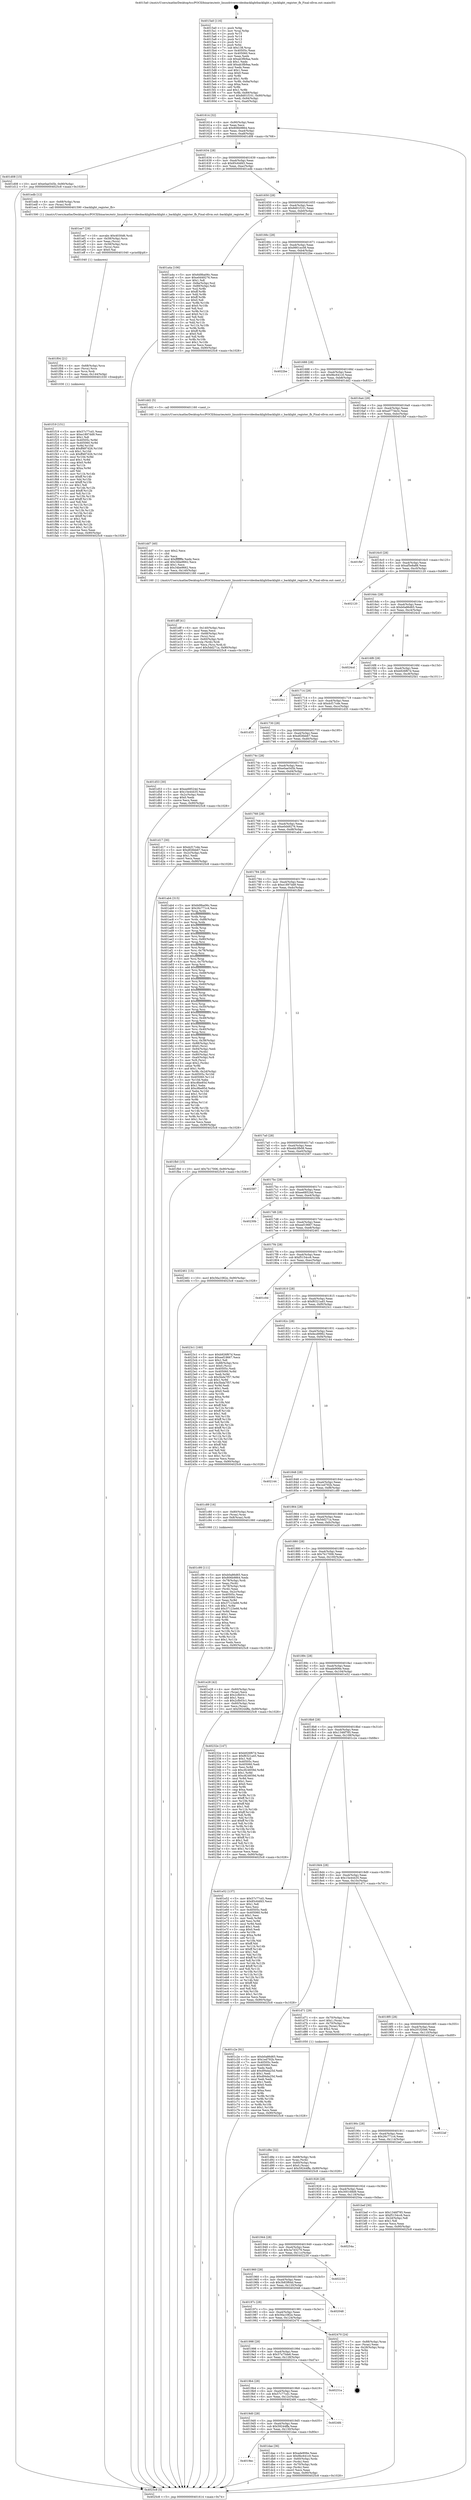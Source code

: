 digraph "0x4015a0" {
  label = "0x4015a0 (/mnt/c/Users/mathe/Desktop/tcc/POCII/binaries/extr_linuxdriversvideobacklightbacklight.c_backlight_register_fb_Final-ollvm.out::main(0))"
  labelloc = "t"
  node[shape=record]

  Entry [label="",width=0.3,height=0.3,shape=circle,fillcolor=black,style=filled]
  "0x401614" [label="{
     0x401614 [32]\l
     | [instrs]\l
     &nbsp;&nbsp;0x401614 \<+6\>: mov -0x90(%rbp),%eax\l
     &nbsp;&nbsp;0x40161a \<+2\>: mov %eax,%ecx\l
     &nbsp;&nbsp;0x40161c \<+6\>: sub $0x806b9864,%ecx\l
     &nbsp;&nbsp;0x401622 \<+6\>: mov %eax,-0xa4(%rbp)\l
     &nbsp;&nbsp;0x401628 \<+6\>: mov %ecx,-0xa8(%rbp)\l
     &nbsp;&nbsp;0x40162e \<+6\>: je 0000000000401d08 \<main+0x768\>\l
  }"]
  "0x401d08" [label="{
     0x401d08 [15]\l
     | [instrs]\l
     &nbsp;&nbsp;0x401d08 \<+10\>: movl $0xe0ae545b,-0x90(%rbp)\l
     &nbsp;&nbsp;0x401d12 \<+5\>: jmp 00000000004025c8 \<main+0x1028\>\l
  }"]
  "0x401634" [label="{
     0x401634 [28]\l
     | [instrs]\l
     &nbsp;&nbsp;0x401634 \<+5\>: jmp 0000000000401639 \<main+0x99\>\l
     &nbsp;&nbsp;0x401639 \<+6\>: mov -0xa4(%rbp),%eax\l
     &nbsp;&nbsp;0x40163f \<+5\>: sub $0x85c64fd3,%eax\l
     &nbsp;&nbsp;0x401644 \<+6\>: mov %eax,-0xac(%rbp)\l
     &nbsp;&nbsp;0x40164a \<+6\>: je 0000000000401edb \<main+0x93b\>\l
  }"]
  Exit [label="",width=0.3,height=0.3,shape=circle,fillcolor=black,style=filled,peripheries=2]
  "0x401edb" [label="{
     0x401edb [12]\l
     | [instrs]\l
     &nbsp;&nbsp;0x401edb \<+4\>: mov -0x68(%rbp),%rax\l
     &nbsp;&nbsp;0x401edf \<+3\>: mov (%rax),%rdi\l
     &nbsp;&nbsp;0x401ee2 \<+5\>: call 0000000000401590 \<backlight_register_fb\>\l
     | [calls]\l
     &nbsp;&nbsp;0x401590 \{1\} (/mnt/c/Users/mathe/Desktop/tcc/POCII/binaries/extr_linuxdriversvideobacklightbacklight.c_backlight_register_fb_Final-ollvm.out::backlight_register_fb)\l
  }"]
  "0x401650" [label="{
     0x401650 [28]\l
     | [instrs]\l
     &nbsp;&nbsp;0x401650 \<+5\>: jmp 0000000000401655 \<main+0xb5\>\l
     &nbsp;&nbsp;0x401655 \<+6\>: mov -0xa4(%rbp),%eax\l
     &nbsp;&nbsp;0x40165b \<+5\>: sub $0x8d01f101,%eax\l
     &nbsp;&nbsp;0x401660 \<+6\>: mov %eax,-0xb0(%rbp)\l
     &nbsp;&nbsp;0x401666 \<+6\>: je 0000000000401a4a \<main+0x4aa\>\l
  }"]
  "0x401f19" [label="{
     0x401f19 [151]\l
     | [instrs]\l
     &nbsp;&nbsp;0x401f19 \<+5\>: mov $0x57c77cd1,%eax\l
     &nbsp;&nbsp;0x401f1e \<+5\>: mov $0xe1897dd9,%esi\l
     &nbsp;&nbsp;0x401f23 \<+2\>: mov $0x1,%dl\l
     &nbsp;&nbsp;0x401f25 \<+8\>: mov 0x40505c,%r8d\l
     &nbsp;&nbsp;0x401f2d \<+8\>: mov 0x405060,%r9d\l
     &nbsp;&nbsp;0x401f35 \<+3\>: mov %r8d,%r10d\l
     &nbsp;&nbsp;0x401f38 \<+7\>: add $0xff487d26,%r10d\l
     &nbsp;&nbsp;0x401f3f \<+4\>: sub $0x1,%r10d\l
     &nbsp;&nbsp;0x401f43 \<+7\>: sub $0xff487d26,%r10d\l
     &nbsp;&nbsp;0x401f4a \<+4\>: imul %r10d,%r8d\l
     &nbsp;&nbsp;0x401f4e \<+4\>: and $0x1,%r8d\l
     &nbsp;&nbsp;0x401f52 \<+4\>: cmp $0x0,%r8d\l
     &nbsp;&nbsp;0x401f56 \<+4\>: sete %r11b\l
     &nbsp;&nbsp;0x401f5a \<+4\>: cmp $0xa,%r9d\l
     &nbsp;&nbsp;0x401f5e \<+3\>: setl %bl\l
     &nbsp;&nbsp;0x401f61 \<+3\>: mov %r11b,%r14b\l
     &nbsp;&nbsp;0x401f64 \<+4\>: xor $0xff,%r14b\l
     &nbsp;&nbsp;0x401f68 \<+3\>: mov %bl,%r15b\l
     &nbsp;&nbsp;0x401f6b \<+4\>: xor $0xff,%r15b\l
     &nbsp;&nbsp;0x401f6f \<+3\>: xor $0x1,%dl\l
     &nbsp;&nbsp;0x401f72 \<+3\>: mov %r14b,%r12b\l
     &nbsp;&nbsp;0x401f75 \<+4\>: and $0xff,%r12b\l
     &nbsp;&nbsp;0x401f79 \<+3\>: and %dl,%r11b\l
     &nbsp;&nbsp;0x401f7c \<+3\>: mov %r15b,%r13b\l
     &nbsp;&nbsp;0x401f7f \<+4\>: and $0xff,%r13b\l
     &nbsp;&nbsp;0x401f83 \<+2\>: and %dl,%bl\l
     &nbsp;&nbsp;0x401f85 \<+3\>: or %r11b,%r12b\l
     &nbsp;&nbsp;0x401f88 \<+3\>: or %bl,%r13b\l
     &nbsp;&nbsp;0x401f8b \<+3\>: xor %r13b,%r12b\l
     &nbsp;&nbsp;0x401f8e \<+3\>: or %r15b,%r14b\l
     &nbsp;&nbsp;0x401f91 \<+4\>: xor $0xff,%r14b\l
     &nbsp;&nbsp;0x401f95 \<+3\>: or $0x1,%dl\l
     &nbsp;&nbsp;0x401f98 \<+3\>: and %dl,%r14b\l
     &nbsp;&nbsp;0x401f9b \<+3\>: or %r14b,%r12b\l
     &nbsp;&nbsp;0x401f9e \<+4\>: test $0x1,%r12b\l
     &nbsp;&nbsp;0x401fa2 \<+3\>: cmovne %esi,%eax\l
     &nbsp;&nbsp;0x401fa5 \<+6\>: mov %eax,-0x90(%rbp)\l
     &nbsp;&nbsp;0x401fab \<+5\>: jmp 00000000004025c8 \<main+0x1028\>\l
  }"]
  "0x401a4a" [label="{
     0x401a4a [106]\l
     | [instrs]\l
     &nbsp;&nbsp;0x401a4a \<+5\>: mov $0x6d9ba06c,%eax\l
     &nbsp;&nbsp;0x401a4f \<+5\>: mov $0xe0d49276,%ecx\l
     &nbsp;&nbsp;0x401a54 \<+2\>: mov $0x1,%dl\l
     &nbsp;&nbsp;0x401a56 \<+7\>: mov -0x8a(%rbp),%sil\l
     &nbsp;&nbsp;0x401a5d \<+7\>: mov -0x89(%rbp),%dil\l
     &nbsp;&nbsp;0x401a64 \<+3\>: mov %sil,%r8b\l
     &nbsp;&nbsp;0x401a67 \<+4\>: xor $0xff,%r8b\l
     &nbsp;&nbsp;0x401a6b \<+3\>: mov %dil,%r9b\l
     &nbsp;&nbsp;0x401a6e \<+4\>: xor $0xff,%r9b\l
     &nbsp;&nbsp;0x401a72 \<+3\>: xor $0x0,%dl\l
     &nbsp;&nbsp;0x401a75 \<+3\>: mov %r8b,%r10b\l
     &nbsp;&nbsp;0x401a78 \<+4\>: and $0x0,%r10b\l
     &nbsp;&nbsp;0x401a7c \<+3\>: and %dl,%sil\l
     &nbsp;&nbsp;0x401a7f \<+3\>: mov %r9b,%r11b\l
     &nbsp;&nbsp;0x401a82 \<+4\>: and $0x0,%r11b\l
     &nbsp;&nbsp;0x401a86 \<+3\>: and %dl,%dil\l
     &nbsp;&nbsp;0x401a89 \<+3\>: or %sil,%r10b\l
     &nbsp;&nbsp;0x401a8c \<+3\>: or %dil,%r11b\l
     &nbsp;&nbsp;0x401a8f \<+3\>: xor %r11b,%r10b\l
     &nbsp;&nbsp;0x401a92 \<+3\>: or %r9b,%r8b\l
     &nbsp;&nbsp;0x401a95 \<+4\>: xor $0xff,%r8b\l
     &nbsp;&nbsp;0x401a99 \<+3\>: or $0x0,%dl\l
     &nbsp;&nbsp;0x401a9c \<+3\>: and %dl,%r8b\l
     &nbsp;&nbsp;0x401a9f \<+3\>: or %r8b,%r10b\l
     &nbsp;&nbsp;0x401aa2 \<+4\>: test $0x1,%r10b\l
     &nbsp;&nbsp;0x401aa6 \<+3\>: cmovne %ecx,%eax\l
     &nbsp;&nbsp;0x401aa9 \<+6\>: mov %eax,-0x90(%rbp)\l
     &nbsp;&nbsp;0x401aaf \<+5\>: jmp 00000000004025c8 \<main+0x1028\>\l
  }"]
  "0x40166c" [label="{
     0x40166c [28]\l
     | [instrs]\l
     &nbsp;&nbsp;0x40166c \<+5\>: jmp 0000000000401671 \<main+0xd1\>\l
     &nbsp;&nbsp;0x401671 \<+6\>: mov -0xa4(%rbp),%eax\l
     &nbsp;&nbsp;0x401677 \<+5\>: sub $0x9901ec08,%eax\l
     &nbsp;&nbsp;0x40167c \<+6\>: mov %eax,-0xb4(%rbp)\l
     &nbsp;&nbsp;0x401682 \<+6\>: je 00000000004022be \<main+0xd1e\>\l
  }"]
  "0x4025c8" [label="{
     0x4025c8 [5]\l
     | [instrs]\l
     &nbsp;&nbsp;0x4025c8 \<+5\>: jmp 0000000000401614 \<main+0x74\>\l
  }"]
  "0x4015a0" [label="{
     0x4015a0 [116]\l
     | [instrs]\l
     &nbsp;&nbsp;0x4015a0 \<+1\>: push %rbp\l
     &nbsp;&nbsp;0x4015a1 \<+3\>: mov %rsp,%rbp\l
     &nbsp;&nbsp;0x4015a4 \<+2\>: push %r15\l
     &nbsp;&nbsp;0x4015a6 \<+2\>: push %r14\l
     &nbsp;&nbsp;0x4015a8 \<+2\>: push %r13\l
     &nbsp;&nbsp;0x4015aa \<+2\>: push %r12\l
     &nbsp;&nbsp;0x4015ac \<+1\>: push %rbx\l
     &nbsp;&nbsp;0x4015ad \<+7\>: sub $0x138,%rsp\l
     &nbsp;&nbsp;0x4015b4 \<+7\>: mov 0x40505c,%eax\l
     &nbsp;&nbsp;0x4015bb \<+7\>: mov 0x405060,%ecx\l
     &nbsp;&nbsp;0x4015c2 \<+2\>: mov %eax,%edx\l
     &nbsp;&nbsp;0x4015c4 \<+6\>: sub $0xab3fb9aa,%edx\l
     &nbsp;&nbsp;0x4015ca \<+3\>: sub $0x1,%edx\l
     &nbsp;&nbsp;0x4015cd \<+6\>: add $0xab3fb9aa,%edx\l
     &nbsp;&nbsp;0x4015d3 \<+3\>: imul %edx,%eax\l
     &nbsp;&nbsp;0x4015d6 \<+3\>: and $0x1,%eax\l
     &nbsp;&nbsp;0x4015d9 \<+3\>: cmp $0x0,%eax\l
     &nbsp;&nbsp;0x4015dc \<+4\>: sete %r8b\l
     &nbsp;&nbsp;0x4015e0 \<+4\>: and $0x1,%r8b\l
     &nbsp;&nbsp;0x4015e4 \<+7\>: mov %r8b,-0x8a(%rbp)\l
     &nbsp;&nbsp;0x4015eb \<+3\>: cmp $0xa,%ecx\l
     &nbsp;&nbsp;0x4015ee \<+4\>: setl %r8b\l
     &nbsp;&nbsp;0x4015f2 \<+4\>: and $0x1,%r8b\l
     &nbsp;&nbsp;0x4015f6 \<+7\>: mov %r8b,-0x89(%rbp)\l
     &nbsp;&nbsp;0x4015fd \<+10\>: movl $0x8d01f101,-0x90(%rbp)\l
     &nbsp;&nbsp;0x401607 \<+6\>: mov %edi,-0x94(%rbp)\l
     &nbsp;&nbsp;0x40160d \<+7\>: mov %rsi,-0xa0(%rbp)\l
  }"]
  "0x401f04" [label="{
     0x401f04 [21]\l
     | [instrs]\l
     &nbsp;&nbsp;0x401f04 \<+4\>: mov -0x68(%rbp),%rcx\l
     &nbsp;&nbsp;0x401f08 \<+3\>: mov (%rcx),%rcx\l
     &nbsp;&nbsp;0x401f0b \<+3\>: mov %rcx,%rdi\l
     &nbsp;&nbsp;0x401f0e \<+6\>: mov %eax,-0x144(%rbp)\l
     &nbsp;&nbsp;0x401f14 \<+5\>: call 0000000000401030 \<free@plt\>\l
     | [calls]\l
     &nbsp;&nbsp;0x401030 \{1\} (unknown)\l
  }"]
  "0x4022be" [label="{
     0x4022be\l
  }", style=dashed]
  "0x401688" [label="{
     0x401688 [28]\l
     | [instrs]\l
     &nbsp;&nbsp;0x401688 \<+5\>: jmp 000000000040168d \<main+0xed\>\l
     &nbsp;&nbsp;0x40168d \<+6\>: mov -0xa4(%rbp),%eax\l
     &nbsp;&nbsp;0x401693 \<+5\>: sub $0x9bc641c0,%eax\l
     &nbsp;&nbsp;0x401698 \<+6\>: mov %eax,-0xb8(%rbp)\l
     &nbsp;&nbsp;0x40169e \<+6\>: je 0000000000401dd2 \<main+0x832\>\l
  }"]
  "0x401ee7" [label="{
     0x401ee7 [29]\l
     | [instrs]\l
     &nbsp;&nbsp;0x401ee7 \<+10\>: movabs $0x4030d6,%rdi\l
     &nbsp;&nbsp;0x401ef1 \<+4\>: mov -0x58(%rbp),%rcx\l
     &nbsp;&nbsp;0x401ef5 \<+2\>: mov %eax,(%rcx)\l
     &nbsp;&nbsp;0x401ef7 \<+4\>: mov -0x58(%rbp),%rcx\l
     &nbsp;&nbsp;0x401efb \<+2\>: mov (%rcx),%esi\l
     &nbsp;&nbsp;0x401efd \<+2\>: mov $0x0,%al\l
     &nbsp;&nbsp;0x401eff \<+5\>: call 0000000000401040 \<printf@plt\>\l
     | [calls]\l
     &nbsp;&nbsp;0x401040 \{1\} (unknown)\l
  }"]
  "0x401dd2" [label="{
     0x401dd2 [5]\l
     | [instrs]\l
     &nbsp;&nbsp;0x401dd2 \<+5\>: call 0000000000401160 \<next_i\>\l
     | [calls]\l
     &nbsp;&nbsp;0x401160 \{1\} (/mnt/c/Users/mathe/Desktop/tcc/POCII/binaries/extr_linuxdriversvideobacklightbacklight.c_backlight_register_fb_Final-ollvm.out::next_i)\l
  }"]
  "0x4016a4" [label="{
     0x4016a4 [28]\l
     | [instrs]\l
     &nbsp;&nbsp;0x4016a4 \<+5\>: jmp 00000000004016a9 \<main+0x109\>\l
     &nbsp;&nbsp;0x4016a9 \<+6\>: mov -0xa4(%rbp),%eax\l
     &nbsp;&nbsp;0x4016af \<+5\>: sub $0xa077de3c,%eax\l
     &nbsp;&nbsp;0x4016b4 \<+6\>: mov %eax,-0xbc(%rbp)\l
     &nbsp;&nbsp;0x4016ba \<+6\>: je 0000000000401fbf \<main+0xa1f\>\l
  }"]
  "0x401dff" [label="{
     0x401dff [41]\l
     | [instrs]\l
     &nbsp;&nbsp;0x401dff \<+6\>: mov -0x140(%rbp),%ecx\l
     &nbsp;&nbsp;0x401e05 \<+3\>: imul %eax,%ecx\l
     &nbsp;&nbsp;0x401e08 \<+4\>: mov -0x68(%rbp),%rsi\l
     &nbsp;&nbsp;0x401e0c \<+3\>: mov (%rsi),%rsi\l
     &nbsp;&nbsp;0x401e0f \<+4\>: mov -0x60(%rbp),%rdi\l
     &nbsp;&nbsp;0x401e13 \<+3\>: movslq (%rdi),%rdi\l
     &nbsp;&nbsp;0x401e16 \<+3\>: mov %ecx,(%rsi,%rdi,4)\l
     &nbsp;&nbsp;0x401e19 \<+10\>: movl $0x5dd271a,-0x90(%rbp)\l
     &nbsp;&nbsp;0x401e23 \<+5\>: jmp 00000000004025c8 \<main+0x1028\>\l
  }"]
  "0x401fbf" [label="{
     0x401fbf\l
  }", style=dashed]
  "0x4016c0" [label="{
     0x4016c0 [28]\l
     | [instrs]\l
     &nbsp;&nbsp;0x4016c0 \<+5\>: jmp 00000000004016c5 \<main+0x125\>\l
     &nbsp;&nbsp;0x4016c5 \<+6\>: mov -0xa4(%rbp),%eax\l
     &nbsp;&nbsp;0x4016cb \<+5\>: sub $0xaf5e8a88,%eax\l
     &nbsp;&nbsp;0x4016d0 \<+6\>: mov %eax,-0xc0(%rbp)\l
     &nbsp;&nbsp;0x4016d6 \<+6\>: je 0000000000402120 \<main+0xb80\>\l
  }"]
  "0x401dd7" [label="{
     0x401dd7 [40]\l
     | [instrs]\l
     &nbsp;&nbsp;0x401dd7 \<+5\>: mov $0x2,%ecx\l
     &nbsp;&nbsp;0x401ddc \<+1\>: cltd\l
     &nbsp;&nbsp;0x401ddd \<+2\>: idiv %ecx\l
     &nbsp;&nbsp;0x401ddf \<+6\>: imul $0xfffffffe,%edx,%ecx\l
     &nbsp;&nbsp;0x401de5 \<+6\>: add $0x34be9662,%ecx\l
     &nbsp;&nbsp;0x401deb \<+3\>: add $0x1,%ecx\l
     &nbsp;&nbsp;0x401dee \<+6\>: sub $0x34be9662,%ecx\l
     &nbsp;&nbsp;0x401df4 \<+6\>: mov %ecx,-0x140(%rbp)\l
     &nbsp;&nbsp;0x401dfa \<+5\>: call 0000000000401160 \<next_i\>\l
     | [calls]\l
     &nbsp;&nbsp;0x401160 \{1\} (/mnt/c/Users/mathe/Desktop/tcc/POCII/binaries/extr_linuxdriversvideobacklightbacklight.c_backlight_register_fb_Final-ollvm.out::next_i)\l
  }"]
  "0x402120" [label="{
     0x402120\l
  }", style=dashed]
  "0x4016dc" [label="{
     0x4016dc [28]\l
     | [instrs]\l
     &nbsp;&nbsp;0x4016dc \<+5\>: jmp 00000000004016e1 \<main+0x141\>\l
     &nbsp;&nbsp;0x4016e1 \<+6\>: mov -0xa4(%rbp),%eax\l
     &nbsp;&nbsp;0x4016e7 \<+5\>: sub $0xb0a86d65,%eax\l
     &nbsp;&nbsp;0x4016ec \<+6\>: mov %eax,-0xc4(%rbp)\l
     &nbsp;&nbsp;0x4016f2 \<+6\>: je 00000000004024cd \<main+0xf2d\>\l
  }"]
  "0x4019ec" [label="{
     0x4019ec\l
  }", style=dashed]
  "0x4024cd" [label="{
     0x4024cd\l
  }", style=dashed]
  "0x4016f8" [label="{
     0x4016f8 [28]\l
     | [instrs]\l
     &nbsp;&nbsp;0x4016f8 \<+5\>: jmp 00000000004016fd \<main+0x15d\>\l
     &nbsp;&nbsp;0x4016fd \<+6\>: mov -0xa4(%rbp),%eax\l
     &nbsp;&nbsp;0x401703 \<+5\>: sub $0xb926f67d,%eax\l
     &nbsp;&nbsp;0x401708 \<+6\>: mov %eax,-0xc8(%rbp)\l
     &nbsp;&nbsp;0x40170e \<+6\>: je 00000000004025b1 \<main+0x1011\>\l
  }"]
  "0x401dae" [label="{
     0x401dae [36]\l
     | [instrs]\l
     &nbsp;&nbsp;0x401dae \<+5\>: mov $0xade906e,%eax\l
     &nbsp;&nbsp;0x401db3 \<+5\>: mov $0x9bc641c0,%ecx\l
     &nbsp;&nbsp;0x401db8 \<+4\>: mov -0x60(%rbp),%rdx\l
     &nbsp;&nbsp;0x401dbc \<+2\>: mov (%rdx),%esi\l
     &nbsp;&nbsp;0x401dbe \<+4\>: mov -0x70(%rbp),%rdx\l
     &nbsp;&nbsp;0x401dc2 \<+2\>: cmp (%rdx),%esi\l
     &nbsp;&nbsp;0x401dc4 \<+3\>: cmovl %ecx,%eax\l
     &nbsp;&nbsp;0x401dc7 \<+6\>: mov %eax,-0x90(%rbp)\l
     &nbsp;&nbsp;0x401dcd \<+5\>: jmp 00000000004025c8 \<main+0x1028\>\l
  }"]
  "0x4025b1" [label="{
     0x4025b1\l
  }", style=dashed]
  "0x401714" [label="{
     0x401714 [28]\l
     | [instrs]\l
     &nbsp;&nbsp;0x401714 \<+5\>: jmp 0000000000401719 \<main+0x179\>\l
     &nbsp;&nbsp;0x401719 \<+6\>: mov -0xa4(%rbp),%eax\l
     &nbsp;&nbsp;0x40171f \<+5\>: sub $0xdcf17cde,%eax\l
     &nbsp;&nbsp;0x401724 \<+6\>: mov %eax,-0xcc(%rbp)\l
     &nbsp;&nbsp;0x40172a \<+6\>: je 0000000000401d35 \<main+0x795\>\l
  }"]
  "0x4019d0" [label="{
     0x4019d0 [28]\l
     | [instrs]\l
     &nbsp;&nbsp;0x4019d0 \<+5\>: jmp 00000000004019d5 \<main+0x435\>\l
     &nbsp;&nbsp;0x4019d5 \<+6\>: mov -0xa4(%rbp),%eax\l
     &nbsp;&nbsp;0x4019db \<+5\>: sub $0x59244ffa,%eax\l
     &nbsp;&nbsp;0x4019e0 \<+6\>: mov %eax,-0x130(%rbp)\l
     &nbsp;&nbsp;0x4019e6 \<+6\>: je 0000000000401dae \<main+0x80e\>\l
  }"]
  "0x401d35" [label="{
     0x401d35\l
  }", style=dashed]
  "0x401730" [label="{
     0x401730 [28]\l
     | [instrs]\l
     &nbsp;&nbsp;0x401730 \<+5\>: jmp 0000000000401735 \<main+0x195\>\l
     &nbsp;&nbsp;0x401735 \<+6\>: mov -0xa4(%rbp),%eax\l
     &nbsp;&nbsp;0x40173b \<+5\>: sub $0xdf26bb67,%eax\l
     &nbsp;&nbsp;0x401740 \<+6\>: mov %eax,-0xd0(%rbp)\l
     &nbsp;&nbsp;0x401746 \<+6\>: je 0000000000401d53 \<main+0x7b3\>\l
  }"]
  "0x4024fd" [label="{
     0x4024fd\l
  }", style=dashed]
  "0x401d53" [label="{
     0x401d53 [30]\l
     | [instrs]\l
     &nbsp;&nbsp;0x401d53 \<+5\>: mov $0xee68524d,%eax\l
     &nbsp;&nbsp;0x401d58 \<+5\>: mov $0x15e44435,%ecx\l
     &nbsp;&nbsp;0x401d5d \<+3\>: mov -0x2c(%rbp),%edx\l
     &nbsp;&nbsp;0x401d60 \<+3\>: cmp $0x0,%edx\l
     &nbsp;&nbsp;0x401d63 \<+3\>: cmove %ecx,%eax\l
     &nbsp;&nbsp;0x401d66 \<+6\>: mov %eax,-0x90(%rbp)\l
     &nbsp;&nbsp;0x401d6c \<+5\>: jmp 00000000004025c8 \<main+0x1028\>\l
  }"]
  "0x40174c" [label="{
     0x40174c [28]\l
     | [instrs]\l
     &nbsp;&nbsp;0x40174c \<+5\>: jmp 0000000000401751 \<main+0x1b1\>\l
     &nbsp;&nbsp;0x401751 \<+6\>: mov -0xa4(%rbp),%eax\l
     &nbsp;&nbsp;0x401757 \<+5\>: sub $0xe0ae545b,%eax\l
     &nbsp;&nbsp;0x40175c \<+6\>: mov %eax,-0xd4(%rbp)\l
     &nbsp;&nbsp;0x401762 \<+6\>: je 0000000000401d17 \<main+0x777\>\l
  }"]
  "0x4019b4" [label="{
     0x4019b4 [28]\l
     | [instrs]\l
     &nbsp;&nbsp;0x4019b4 \<+5\>: jmp 00000000004019b9 \<main+0x419\>\l
     &nbsp;&nbsp;0x4019b9 \<+6\>: mov -0xa4(%rbp),%eax\l
     &nbsp;&nbsp;0x4019bf \<+5\>: sub $0x57c77cd1,%eax\l
     &nbsp;&nbsp;0x4019c4 \<+6\>: mov %eax,-0x12c(%rbp)\l
     &nbsp;&nbsp;0x4019ca \<+6\>: je 00000000004024fd \<main+0xf5d\>\l
  }"]
  "0x401d17" [label="{
     0x401d17 [30]\l
     | [instrs]\l
     &nbsp;&nbsp;0x401d17 \<+5\>: mov $0xdcf17cde,%eax\l
     &nbsp;&nbsp;0x401d1c \<+5\>: mov $0xdf26bb67,%ecx\l
     &nbsp;&nbsp;0x401d21 \<+3\>: mov -0x2c(%rbp),%edx\l
     &nbsp;&nbsp;0x401d24 \<+3\>: cmp $0x1,%edx\l
     &nbsp;&nbsp;0x401d27 \<+3\>: cmovl %ecx,%eax\l
     &nbsp;&nbsp;0x401d2a \<+6\>: mov %eax,-0x90(%rbp)\l
     &nbsp;&nbsp;0x401d30 \<+5\>: jmp 00000000004025c8 \<main+0x1028\>\l
  }"]
  "0x401768" [label="{
     0x401768 [28]\l
     | [instrs]\l
     &nbsp;&nbsp;0x401768 \<+5\>: jmp 000000000040176d \<main+0x1cd\>\l
     &nbsp;&nbsp;0x40176d \<+6\>: mov -0xa4(%rbp),%eax\l
     &nbsp;&nbsp;0x401773 \<+5\>: sub $0xe0d49276,%eax\l
     &nbsp;&nbsp;0x401778 \<+6\>: mov %eax,-0xd8(%rbp)\l
     &nbsp;&nbsp;0x40177e \<+6\>: je 0000000000401ab4 \<main+0x514\>\l
  }"]
  "0x40231a" [label="{
     0x40231a\l
  }", style=dashed]
  "0x401ab4" [label="{
     0x401ab4 [315]\l
     | [instrs]\l
     &nbsp;&nbsp;0x401ab4 \<+5\>: mov $0x6d9ba06c,%eax\l
     &nbsp;&nbsp;0x401ab9 \<+5\>: mov $0x26c771c4,%ecx\l
     &nbsp;&nbsp;0x401abe \<+3\>: mov %rsp,%rdx\l
     &nbsp;&nbsp;0x401ac1 \<+4\>: add $0xfffffffffffffff0,%rdx\l
     &nbsp;&nbsp;0x401ac5 \<+3\>: mov %rdx,%rsp\l
     &nbsp;&nbsp;0x401ac8 \<+7\>: mov %rdx,-0x88(%rbp)\l
     &nbsp;&nbsp;0x401acf \<+3\>: mov %rsp,%rdx\l
     &nbsp;&nbsp;0x401ad2 \<+4\>: add $0xfffffffffffffff0,%rdx\l
     &nbsp;&nbsp;0x401ad6 \<+3\>: mov %rdx,%rsp\l
     &nbsp;&nbsp;0x401ad9 \<+3\>: mov %rsp,%rsi\l
     &nbsp;&nbsp;0x401adc \<+4\>: add $0xfffffffffffffff0,%rsi\l
     &nbsp;&nbsp;0x401ae0 \<+3\>: mov %rsi,%rsp\l
     &nbsp;&nbsp;0x401ae3 \<+4\>: mov %rsi,-0x80(%rbp)\l
     &nbsp;&nbsp;0x401ae7 \<+3\>: mov %rsp,%rsi\l
     &nbsp;&nbsp;0x401aea \<+4\>: add $0xfffffffffffffff0,%rsi\l
     &nbsp;&nbsp;0x401aee \<+3\>: mov %rsi,%rsp\l
     &nbsp;&nbsp;0x401af1 \<+4\>: mov %rsi,-0x78(%rbp)\l
     &nbsp;&nbsp;0x401af5 \<+3\>: mov %rsp,%rsi\l
     &nbsp;&nbsp;0x401af8 \<+4\>: add $0xfffffffffffffff0,%rsi\l
     &nbsp;&nbsp;0x401afc \<+3\>: mov %rsi,%rsp\l
     &nbsp;&nbsp;0x401aff \<+4\>: mov %rsi,-0x70(%rbp)\l
     &nbsp;&nbsp;0x401b03 \<+3\>: mov %rsp,%rsi\l
     &nbsp;&nbsp;0x401b06 \<+4\>: add $0xfffffffffffffff0,%rsi\l
     &nbsp;&nbsp;0x401b0a \<+3\>: mov %rsi,%rsp\l
     &nbsp;&nbsp;0x401b0d \<+4\>: mov %rsi,-0x68(%rbp)\l
     &nbsp;&nbsp;0x401b11 \<+3\>: mov %rsp,%rsi\l
     &nbsp;&nbsp;0x401b14 \<+4\>: add $0xfffffffffffffff0,%rsi\l
     &nbsp;&nbsp;0x401b18 \<+3\>: mov %rsi,%rsp\l
     &nbsp;&nbsp;0x401b1b \<+4\>: mov %rsi,-0x60(%rbp)\l
     &nbsp;&nbsp;0x401b1f \<+3\>: mov %rsp,%rsi\l
     &nbsp;&nbsp;0x401b22 \<+4\>: add $0xfffffffffffffff0,%rsi\l
     &nbsp;&nbsp;0x401b26 \<+3\>: mov %rsi,%rsp\l
     &nbsp;&nbsp;0x401b29 \<+4\>: mov %rsi,-0x58(%rbp)\l
     &nbsp;&nbsp;0x401b2d \<+3\>: mov %rsp,%rsi\l
     &nbsp;&nbsp;0x401b30 \<+4\>: add $0xfffffffffffffff0,%rsi\l
     &nbsp;&nbsp;0x401b34 \<+3\>: mov %rsi,%rsp\l
     &nbsp;&nbsp;0x401b37 \<+4\>: mov %rsi,-0x50(%rbp)\l
     &nbsp;&nbsp;0x401b3b \<+3\>: mov %rsp,%rsi\l
     &nbsp;&nbsp;0x401b3e \<+4\>: add $0xfffffffffffffff0,%rsi\l
     &nbsp;&nbsp;0x401b42 \<+3\>: mov %rsi,%rsp\l
     &nbsp;&nbsp;0x401b45 \<+4\>: mov %rsi,-0x48(%rbp)\l
     &nbsp;&nbsp;0x401b49 \<+3\>: mov %rsp,%rsi\l
     &nbsp;&nbsp;0x401b4c \<+4\>: add $0xfffffffffffffff0,%rsi\l
     &nbsp;&nbsp;0x401b50 \<+3\>: mov %rsi,%rsp\l
     &nbsp;&nbsp;0x401b53 \<+4\>: mov %rsi,-0x40(%rbp)\l
     &nbsp;&nbsp;0x401b57 \<+3\>: mov %rsp,%rsi\l
     &nbsp;&nbsp;0x401b5a \<+4\>: add $0xfffffffffffffff0,%rsi\l
     &nbsp;&nbsp;0x401b5e \<+3\>: mov %rsi,%rsp\l
     &nbsp;&nbsp;0x401b61 \<+4\>: mov %rsi,-0x38(%rbp)\l
     &nbsp;&nbsp;0x401b65 \<+7\>: mov -0x88(%rbp),%rsi\l
     &nbsp;&nbsp;0x401b6c \<+6\>: movl $0x0,(%rsi)\l
     &nbsp;&nbsp;0x401b72 \<+6\>: mov -0x94(%rbp),%edi\l
     &nbsp;&nbsp;0x401b78 \<+2\>: mov %edi,(%rdx)\l
     &nbsp;&nbsp;0x401b7a \<+4\>: mov -0x80(%rbp),%rsi\l
     &nbsp;&nbsp;0x401b7e \<+7\>: mov -0xa0(%rbp),%r8\l
     &nbsp;&nbsp;0x401b85 \<+3\>: mov %r8,(%rsi)\l
     &nbsp;&nbsp;0x401b88 \<+3\>: cmpl $0x2,(%rdx)\l
     &nbsp;&nbsp;0x401b8b \<+4\>: setne %r9b\l
     &nbsp;&nbsp;0x401b8f \<+4\>: and $0x1,%r9b\l
     &nbsp;&nbsp;0x401b93 \<+4\>: mov %r9b,-0x2d(%rbp)\l
     &nbsp;&nbsp;0x401b97 \<+8\>: mov 0x40505c,%r10d\l
     &nbsp;&nbsp;0x401b9f \<+8\>: mov 0x405060,%r11d\l
     &nbsp;&nbsp;0x401ba7 \<+3\>: mov %r10d,%ebx\l
     &nbsp;&nbsp;0x401baa \<+6\>: sub $0xc8be85d,%ebx\l
     &nbsp;&nbsp;0x401bb0 \<+3\>: sub $0x1,%ebx\l
     &nbsp;&nbsp;0x401bb3 \<+6\>: add $0xc8be85d,%ebx\l
     &nbsp;&nbsp;0x401bb9 \<+4\>: imul %ebx,%r10d\l
     &nbsp;&nbsp;0x401bbd \<+4\>: and $0x1,%r10d\l
     &nbsp;&nbsp;0x401bc1 \<+4\>: cmp $0x0,%r10d\l
     &nbsp;&nbsp;0x401bc5 \<+4\>: sete %r9b\l
     &nbsp;&nbsp;0x401bc9 \<+4\>: cmp $0xa,%r11d\l
     &nbsp;&nbsp;0x401bcd \<+4\>: setl %r14b\l
     &nbsp;&nbsp;0x401bd1 \<+3\>: mov %r9b,%r15b\l
     &nbsp;&nbsp;0x401bd4 \<+3\>: and %r14b,%r15b\l
     &nbsp;&nbsp;0x401bd7 \<+3\>: xor %r14b,%r9b\l
     &nbsp;&nbsp;0x401bda \<+3\>: or %r9b,%r15b\l
     &nbsp;&nbsp;0x401bdd \<+4\>: test $0x1,%r15b\l
     &nbsp;&nbsp;0x401be1 \<+3\>: cmovne %ecx,%eax\l
     &nbsp;&nbsp;0x401be4 \<+6\>: mov %eax,-0x90(%rbp)\l
     &nbsp;&nbsp;0x401bea \<+5\>: jmp 00000000004025c8 \<main+0x1028\>\l
  }"]
  "0x401784" [label="{
     0x401784 [28]\l
     | [instrs]\l
     &nbsp;&nbsp;0x401784 \<+5\>: jmp 0000000000401789 \<main+0x1e9\>\l
     &nbsp;&nbsp;0x401789 \<+6\>: mov -0xa4(%rbp),%eax\l
     &nbsp;&nbsp;0x40178f \<+5\>: sub $0xe1897dd9,%eax\l
     &nbsp;&nbsp;0x401794 \<+6\>: mov %eax,-0xdc(%rbp)\l
     &nbsp;&nbsp;0x40179a \<+6\>: je 0000000000401fb0 \<main+0xa10\>\l
  }"]
  "0x401998" [label="{
     0x401998 [28]\l
     | [instrs]\l
     &nbsp;&nbsp;0x401998 \<+5\>: jmp 000000000040199d \<main+0x3fd\>\l
     &nbsp;&nbsp;0x40199d \<+6\>: mov -0xa4(%rbp),%eax\l
     &nbsp;&nbsp;0x4019a3 \<+5\>: sub $0x57a75de6,%eax\l
     &nbsp;&nbsp;0x4019a8 \<+6\>: mov %eax,-0x128(%rbp)\l
     &nbsp;&nbsp;0x4019ae \<+6\>: je 000000000040231a \<main+0xd7a\>\l
  }"]
  "0x402470" [label="{
     0x402470 [24]\l
     | [instrs]\l
     &nbsp;&nbsp;0x402470 \<+7\>: mov -0x88(%rbp),%rax\l
     &nbsp;&nbsp;0x402477 \<+2\>: mov (%rax),%eax\l
     &nbsp;&nbsp;0x402479 \<+4\>: lea -0x28(%rbp),%rsp\l
     &nbsp;&nbsp;0x40247d \<+1\>: pop %rbx\l
     &nbsp;&nbsp;0x40247e \<+2\>: pop %r12\l
     &nbsp;&nbsp;0x402480 \<+2\>: pop %r13\l
     &nbsp;&nbsp;0x402482 \<+2\>: pop %r14\l
     &nbsp;&nbsp;0x402484 \<+2\>: pop %r15\l
     &nbsp;&nbsp;0x402486 \<+1\>: pop %rbp\l
     &nbsp;&nbsp;0x402487 \<+1\>: ret\l
  }"]
  "0x401fb0" [label="{
     0x401fb0 [15]\l
     | [instrs]\l
     &nbsp;&nbsp;0x401fb0 \<+10\>: movl $0x7b17006,-0x90(%rbp)\l
     &nbsp;&nbsp;0x401fba \<+5\>: jmp 00000000004025c8 \<main+0x1028\>\l
  }"]
  "0x4017a0" [label="{
     0x4017a0 [28]\l
     | [instrs]\l
     &nbsp;&nbsp;0x4017a0 \<+5\>: jmp 00000000004017a5 \<main+0x205\>\l
     &nbsp;&nbsp;0x4017a5 \<+6\>: mov -0xa4(%rbp),%eax\l
     &nbsp;&nbsp;0x4017ab \<+5\>: sub $0xebb3fb08,%eax\l
     &nbsp;&nbsp;0x4017b0 \<+6\>: mov %eax,-0xe0(%rbp)\l
     &nbsp;&nbsp;0x4017b6 \<+6\>: je 0000000000402587 \<main+0xfe7\>\l
  }"]
  "0x40197c" [label="{
     0x40197c [28]\l
     | [instrs]\l
     &nbsp;&nbsp;0x40197c \<+5\>: jmp 0000000000401981 \<main+0x3e1\>\l
     &nbsp;&nbsp;0x401981 \<+6\>: mov -0xa4(%rbp),%eax\l
     &nbsp;&nbsp;0x401987 \<+5\>: sub $0x56a1082e,%eax\l
     &nbsp;&nbsp;0x40198c \<+6\>: mov %eax,-0x124(%rbp)\l
     &nbsp;&nbsp;0x401992 \<+6\>: je 0000000000402470 \<main+0xed0\>\l
  }"]
  "0x402587" [label="{
     0x402587\l
  }", style=dashed]
  "0x4017bc" [label="{
     0x4017bc [28]\l
     | [instrs]\l
     &nbsp;&nbsp;0x4017bc \<+5\>: jmp 00000000004017c1 \<main+0x221\>\l
     &nbsp;&nbsp;0x4017c1 \<+6\>: mov -0xa4(%rbp),%eax\l
     &nbsp;&nbsp;0x4017c7 \<+5\>: sub $0xee68524d,%eax\l
     &nbsp;&nbsp;0x4017cc \<+6\>: mov %eax,-0xe4(%rbp)\l
     &nbsp;&nbsp;0x4017d2 \<+6\>: je 000000000040230b \<main+0xd6b\>\l
  }"]
  "0x402048" [label="{
     0x402048\l
  }", style=dashed]
  "0x40230b" [label="{
     0x40230b\l
  }", style=dashed]
  "0x4017d8" [label="{
     0x4017d8 [28]\l
     | [instrs]\l
     &nbsp;&nbsp;0x4017d8 \<+5\>: jmp 00000000004017dd \<main+0x23d\>\l
     &nbsp;&nbsp;0x4017dd \<+6\>: mov -0xa4(%rbp),%eax\l
     &nbsp;&nbsp;0x4017e3 \<+5\>: sub $0xeef19667,%eax\l
     &nbsp;&nbsp;0x4017e8 \<+6\>: mov %eax,-0xe8(%rbp)\l
     &nbsp;&nbsp;0x4017ee \<+6\>: je 0000000000402461 \<main+0xec1\>\l
  }"]
  "0x401960" [label="{
     0x401960 [28]\l
     | [instrs]\l
     &nbsp;&nbsp;0x401960 \<+5\>: jmp 0000000000401965 \<main+0x3c5\>\l
     &nbsp;&nbsp;0x401965 \<+6\>: mov -0xa4(%rbp),%eax\l
     &nbsp;&nbsp;0x40196b \<+5\>: sub $0x3b83f64d,%eax\l
     &nbsp;&nbsp;0x401970 \<+6\>: mov %eax,-0x120(%rbp)\l
     &nbsp;&nbsp;0x401976 \<+6\>: je 0000000000402048 \<main+0xaa8\>\l
  }"]
  "0x402461" [label="{
     0x402461 [15]\l
     | [instrs]\l
     &nbsp;&nbsp;0x402461 \<+10\>: movl $0x56a1082e,-0x90(%rbp)\l
     &nbsp;&nbsp;0x40246b \<+5\>: jmp 00000000004025c8 \<main+0x1028\>\l
  }"]
  "0x4017f4" [label="{
     0x4017f4 [28]\l
     | [instrs]\l
     &nbsp;&nbsp;0x4017f4 \<+5\>: jmp 00000000004017f9 \<main+0x259\>\l
     &nbsp;&nbsp;0x4017f9 \<+6\>: mov -0xa4(%rbp),%eax\l
     &nbsp;&nbsp;0x4017ff \<+5\>: sub $0xf5154cc6,%eax\l
     &nbsp;&nbsp;0x401804 \<+6\>: mov %eax,-0xec(%rbp)\l
     &nbsp;&nbsp;0x40180a \<+6\>: je 0000000000401c0d \<main+0x66d\>\l
  }"]
  "0x402230" [label="{
     0x402230\l
  }", style=dashed]
  "0x401c0d" [label="{
     0x401c0d\l
  }", style=dashed]
  "0x401810" [label="{
     0x401810 [28]\l
     | [instrs]\l
     &nbsp;&nbsp;0x401810 \<+5\>: jmp 0000000000401815 \<main+0x275\>\l
     &nbsp;&nbsp;0x401815 \<+6\>: mov -0xa4(%rbp),%eax\l
     &nbsp;&nbsp;0x40181b \<+5\>: sub $0xf6321a45,%eax\l
     &nbsp;&nbsp;0x401820 \<+6\>: mov %eax,-0xf0(%rbp)\l
     &nbsp;&nbsp;0x401826 \<+6\>: je 00000000004023c1 \<main+0xe21\>\l
  }"]
  "0x401944" [label="{
     0x401944 [28]\l
     | [instrs]\l
     &nbsp;&nbsp;0x401944 \<+5\>: jmp 0000000000401949 \<main+0x3a9\>\l
     &nbsp;&nbsp;0x401949 \<+6\>: mov -0xa4(%rbp),%eax\l
     &nbsp;&nbsp;0x40194f \<+5\>: sub $0x3a7d3279,%eax\l
     &nbsp;&nbsp;0x401954 \<+6\>: mov %eax,-0x11c(%rbp)\l
     &nbsp;&nbsp;0x40195a \<+6\>: je 0000000000402230 \<main+0xc90\>\l
  }"]
  "0x4023c1" [label="{
     0x4023c1 [160]\l
     | [instrs]\l
     &nbsp;&nbsp;0x4023c1 \<+5\>: mov $0xb926f67d,%eax\l
     &nbsp;&nbsp;0x4023c6 \<+5\>: mov $0xeef19667,%ecx\l
     &nbsp;&nbsp;0x4023cb \<+2\>: mov $0x1,%dl\l
     &nbsp;&nbsp;0x4023cd \<+7\>: mov -0x88(%rbp),%rsi\l
     &nbsp;&nbsp;0x4023d4 \<+6\>: movl $0x0,(%rsi)\l
     &nbsp;&nbsp;0x4023da \<+7\>: mov 0x40505c,%edi\l
     &nbsp;&nbsp;0x4023e1 \<+8\>: mov 0x405060,%r8d\l
     &nbsp;&nbsp;0x4023e9 \<+3\>: mov %edi,%r9d\l
     &nbsp;&nbsp;0x4023ec \<+7\>: sub $0x5bda7f57,%r9d\l
     &nbsp;&nbsp;0x4023f3 \<+4\>: sub $0x1,%r9d\l
     &nbsp;&nbsp;0x4023f7 \<+7\>: add $0x5bda7f57,%r9d\l
     &nbsp;&nbsp;0x4023fe \<+4\>: imul %r9d,%edi\l
     &nbsp;&nbsp;0x402402 \<+3\>: and $0x1,%edi\l
     &nbsp;&nbsp;0x402405 \<+3\>: cmp $0x0,%edi\l
     &nbsp;&nbsp;0x402408 \<+4\>: sete %r10b\l
     &nbsp;&nbsp;0x40240c \<+4\>: cmp $0xa,%r8d\l
     &nbsp;&nbsp;0x402410 \<+4\>: setl %r11b\l
     &nbsp;&nbsp;0x402414 \<+3\>: mov %r10b,%bl\l
     &nbsp;&nbsp;0x402417 \<+3\>: xor $0xff,%bl\l
     &nbsp;&nbsp;0x40241a \<+3\>: mov %r11b,%r14b\l
     &nbsp;&nbsp;0x40241d \<+4\>: xor $0xff,%r14b\l
     &nbsp;&nbsp;0x402421 \<+3\>: xor $0x1,%dl\l
     &nbsp;&nbsp;0x402424 \<+3\>: mov %bl,%r15b\l
     &nbsp;&nbsp;0x402427 \<+4\>: and $0xff,%r15b\l
     &nbsp;&nbsp;0x40242b \<+3\>: and %dl,%r10b\l
     &nbsp;&nbsp;0x40242e \<+3\>: mov %r14b,%r12b\l
     &nbsp;&nbsp;0x402431 \<+4\>: and $0xff,%r12b\l
     &nbsp;&nbsp;0x402435 \<+3\>: and %dl,%r11b\l
     &nbsp;&nbsp;0x402438 \<+3\>: or %r10b,%r15b\l
     &nbsp;&nbsp;0x40243b \<+3\>: or %r11b,%r12b\l
     &nbsp;&nbsp;0x40243e \<+3\>: xor %r12b,%r15b\l
     &nbsp;&nbsp;0x402441 \<+3\>: or %r14b,%bl\l
     &nbsp;&nbsp;0x402444 \<+3\>: xor $0xff,%bl\l
     &nbsp;&nbsp;0x402447 \<+3\>: or $0x1,%dl\l
     &nbsp;&nbsp;0x40244a \<+2\>: and %dl,%bl\l
     &nbsp;&nbsp;0x40244c \<+3\>: or %bl,%r15b\l
     &nbsp;&nbsp;0x40244f \<+4\>: test $0x1,%r15b\l
     &nbsp;&nbsp;0x402453 \<+3\>: cmovne %ecx,%eax\l
     &nbsp;&nbsp;0x402456 \<+6\>: mov %eax,-0x90(%rbp)\l
     &nbsp;&nbsp;0x40245c \<+5\>: jmp 00000000004025c8 \<main+0x1028\>\l
  }"]
  "0x40182c" [label="{
     0x40182c [28]\l
     | [instrs]\l
     &nbsp;&nbsp;0x40182c \<+5\>: jmp 0000000000401831 \<main+0x291\>\l
     &nbsp;&nbsp;0x401831 \<+6\>: mov -0xa4(%rbp),%eax\l
     &nbsp;&nbsp;0x401837 \<+5\>: sub $0xfecd9982,%eax\l
     &nbsp;&nbsp;0x40183c \<+6\>: mov %eax,-0xf4(%rbp)\l
     &nbsp;&nbsp;0x401842 \<+6\>: je 0000000000402144 \<main+0xba4\>\l
  }"]
  "0x40254a" [label="{
     0x40254a\l
  }", style=dashed]
  "0x402144" [label="{
     0x402144\l
  }", style=dashed]
  "0x401848" [label="{
     0x401848 [28]\l
     | [instrs]\l
     &nbsp;&nbsp;0x401848 \<+5\>: jmp 000000000040184d \<main+0x2ad\>\l
     &nbsp;&nbsp;0x40184d \<+6\>: mov -0xa4(%rbp),%eax\l
     &nbsp;&nbsp;0x401853 \<+5\>: sub $0x1ed792b,%eax\l
     &nbsp;&nbsp;0x401858 \<+6\>: mov %eax,-0xf8(%rbp)\l
     &nbsp;&nbsp;0x40185e \<+6\>: je 0000000000401c89 \<main+0x6e9\>\l
  }"]
  "0x401d8e" [label="{
     0x401d8e [32]\l
     | [instrs]\l
     &nbsp;&nbsp;0x401d8e \<+4\>: mov -0x68(%rbp),%rdi\l
     &nbsp;&nbsp;0x401d92 \<+3\>: mov %rax,(%rdi)\l
     &nbsp;&nbsp;0x401d95 \<+4\>: mov -0x60(%rbp),%rax\l
     &nbsp;&nbsp;0x401d99 \<+6\>: movl $0x0,(%rax)\l
     &nbsp;&nbsp;0x401d9f \<+10\>: movl $0x59244ffa,-0x90(%rbp)\l
     &nbsp;&nbsp;0x401da9 \<+5\>: jmp 00000000004025c8 \<main+0x1028\>\l
  }"]
  "0x401c89" [label="{
     0x401c89 [16]\l
     | [instrs]\l
     &nbsp;&nbsp;0x401c89 \<+4\>: mov -0x80(%rbp),%rax\l
     &nbsp;&nbsp;0x401c8d \<+3\>: mov (%rax),%rax\l
     &nbsp;&nbsp;0x401c90 \<+4\>: mov 0x8(%rax),%rdi\l
     &nbsp;&nbsp;0x401c94 \<+5\>: call 0000000000401060 \<atoi@plt\>\l
     | [calls]\l
     &nbsp;&nbsp;0x401060 \{1\} (unknown)\l
  }"]
  "0x401864" [label="{
     0x401864 [28]\l
     | [instrs]\l
     &nbsp;&nbsp;0x401864 \<+5\>: jmp 0000000000401869 \<main+0x2c9\>\l
     &nbsp;&nbsp;0x401869 \<+6\>: mov -0xa4(%rbp),%eax\l
     &nbsp;&nbsp;0x40186f \<+5\>: sub $0x5dd271a,%eax\l
     &nbsp;&nbsp;0x401874 \<+6\>: mov %eax,-0xfc(%rbp)\l
     &nbsp;&nbsp;0x40187a \<+6\>: je 0000000000401e28 \<main+0x888\>\l
  }"]
  "0x401c99" [label="{
     0x401c99 [111]\l
     | [instrs]\l
     &nbsp;&nbsp;0x401c99 \<+5\>: mov $0xb0a86d65,%ecx\l
     &nbsp;&nbsp;0x401c9e \<+5\>: mov $0x806b9864,%edx\l
     &nbsp;&nbsp;0x401ca3 \<+4\>: mov -0x78(%rbp),%rdi\l
     &nbsp;&nbsp;0x401ca7 \<+2\>: mov %eax,(%rdi)\l
     &nbsp;&nbsp;0x401ca9 \<+4\>: mov -0x78(%rbp),%rdi\l
     &nbsp;&nbsp;0x401cad \<+2\>: mov (%rdi),%eax\l
     &nbsp;&nbsp;0x401caf \<+3\>: mov %eax,-0x2c(%rbp)\l
     &nbsp;&nbsp;0x401cb2 \<+7\>: mov 0x40505c,%eax\l
     &nbsp;&nbsp;0x401cb9 \<+7\>: mov 0x405060,%esi\l
     &nbsp;&nbsp;0x401cc0 \<+3\>: mov %eax,%r8d\l
     &nbsp;&nbsp;0x401cc3 \<+7\>: sub $0x37123e66,%r8d\l
     &nbsp;&nbsp;0x401cca \<+4\>: sub $0x1,%r8d\l
     &nbsp;&nbsp;0x401cce \<+7\>: add $0x37123e66,%r8d\l
     &nbsp;&nbsp;0x401cd5 \<+4\>: imul %r8d,%eax\l
     &nbsp;&nbsp;0x401cd9 \<+3\>: and $0x1,%eax\l
     &nbsp;&nbsp;0x401cdc \<+3\>: cmp $0x0,%eax\l
     &nbsp;&nbsp;0x401cdf \<+4\>: sete %r9b\l
     &nbsp;&nbsp;0x401ce3 \<+3\>: cmp $0xa,%esi\l
     &nbsp;&nbsp;0x401ce6 \<+4\>: setl %r10b\l
     &nbsp;&nbsp;0x401cea \<+3\>: mov %r9b,%r11b\l
     &nbsp;&nbsp;0x401ced \<+3\>: and %r10b,%r11b\l
     &nbsp;&nbsp;0x401cf0 \<+3\>: xor %r10b,%r9b\l
     &nbsp;&nbsp;0x401cf3 \<+3\>: or %r9b,%r11b\l
     &nbsp;&nbsp;0x401cf6 \<+4\>: test $0x1,%r11b\l
     &nbsp;&nbsp;0x401cfa \<+3\>: cmovne %edx,%ecx\l
     &nbsp;&nbsp;0x401cfd \<+6\>: mov %ecx,-0x90(%rbp)\l
     &nbsp;&nbsp;0x401d03 \<+5\>: jmp 00000000004025c8 \<main+0x1028\>\l
  }"]
  "0x401e28" [label="{
     0x401e28 [42]\l
     | [instrs]\l
     &nbsp;&nbsp;0x401e28 \<+4\>: mov -0x60(%rbp),%rax\l
     &nbsp;&nbsp;0x401e2c \<+2\>: mov (%rax),%ecx\l
     &nbsp;&nbsp;0x401e2e \<+6\>: add $0x2cfb03c1,%ecx\l
     &nbsp;&nbsp;0x401e34 \<+3\>: add $0x1,%ecx\l
     &nbsp;&nbsp;0x401e37 \<+6\>: sub $0x2cfb03c1,%ecx\l
     &nbsp;&nbsp;0x401e3d \<+4\>: mov -0x60(%rbp),%rax\l
     &nbsp;&nbsp;0x401e41 \<+2\>: mov %ecx,(%rax)\l
     &nbsp;&nbsp;0x401e43 \<+10\>: movl $0x59244ffa,-0x90(%rbp)\l
     &nbsp;&nbsp;0x401e4d \<+5\>: jmp 00000000004025c8 \<main+0x1028\>\l
  }"]
  "0x401880" [label="{
     0x401880 [28]\l
     | [instrs]\l
     &nbsp;&nbsp;0x401880 \<+5\>: jmp 0000000000401885 \<main+0x2e5\>\l
     &nbsp;&nbsp;0x401885 \<+6\>: mov -0xa4(%rbp),%eax\l
     &nbsp;&nbsp;0x40188b \<+5\>: sub $0x7b17006,%eax\l
     &nbsp;&nbsp;0x401890 \<+6\>: mov %eax,-0x100(%rbp)\l
     &nbsp;&nbsp;0x401896 \<+6\>: je 000000000040232e \<main+0xd8e\>\l
  }"]
  "0x401928" [label="{
     0x401928 [28]\l
     | [instrs]\l
     &nbsp;&nbsp;0x401928 \<+5\>: jmp 000000000040192d \<main+0x38d\>\l
     &nbsp;&nbsp;0x40192d \<+6\>: mov -0xa4(%rbp),%eax\l
     &nbsp;&nbsp;0x401933 \<+5\>: sub $0x300168d9,%eax\l
     &nbsp;&nbsp;0x401938 \<+6\>: mov %eax,-0x118(%rbp)\l
     &nbsp;&nbsp;0x40193e \<+6\>: je 000000000040254a \<main+0xfaa\>\l
  }"]
  "0x40232e" [label="{
     0x40232e [147]\l
     | [instrs]\l
     &nbsp;&nbsp;0x40232e \<+5\>: mov $0xb926f67d,%eax\l
     &nbsp;&nbsp;0x402333 \<+5\>: mov $0xf6321a45,%ecx\l
     &nbsp;&nbsp;0x402338 \<+2\>: mov $0x1,%dl\l
     &nbsp;&nbsp;0x40233a \<+7\>: mov 0x40505c,%esi\l
     &nbsp;&nbsp;0x402341 \<+7\>: mov 0x405060,%edi\l
     &nbsp;&nbsp;0x402348 \<+3\>: mov %esi,%r8d\l
     &nbsp;&nbsp;0x40234b \<+7\>: sub $0xc824659d,%r8d\l
     &nbsp;&nbsp;0x402352 \<+4\>: sub $0x1,%r8d\l
     &nbsp;&nbsp;0x402356 \<+7\>: add $0xc824659d,%r8d\l
     &nbsp;&nbsp;0x40235d \<+4\>: imul %r8d,%esi\l
     &nbsp;&nbsp;0x402361 \<+3\>: and $0x1,%esi\l
     &nbsp;&nbsp;0x402364 \<+3\>: cmp $0x0,%esi\l
     &nbsp;&nbsp;0x402367 \<+4\>: sete %r9b\l
     &nbsp;&nbsp;0x40236b \<+3\>: cmp $0xa,%edi\l
     &nbsp;&nbsp;0x40236e \<+4\>: setl %r10b\l
     &nbsp;&nbsp;0x402372 \<+3\>: mov %r9b,%r11b\l
     &nbsp;&nbsp;0x402375 \<+4\>: xor $0xff,%r11b\l
     &nbsp;&nbsp;0x402379 \<+3\>: mov %r10b,%bl\l
     &nbsp;&nbsp;0x40237c \<+3\>: xor $0xff,%bl\l
     &nbsp;&nbsp;0x40237f \<+3\>: xor $0x1,%dl\l
     &nbsp;&nbsp;0x402382 \<+3\>: mov %r11b,%r14b\l
     &nbsp;&nbsp;0x402385 \<+4\>: and $0xff,%r14b\l
     &nbsp;&nbsp;0x402389 \<+3\>: and %dl,%r9b\l
     &nbsp;&nbsp;0x40238c \<+3\>: mov %bl,%r15b\l
     &nbsp;&nbsp;0x40238f \<+4\>: and $0xff,%r15b\l
     &nbsp;&nbsp;0x402393 \<+3\>: and %dl,%r10b\l
     &nbsp;&nbsp;0x402396 \<+3\>: or %r9b,%r14b\l
     &nbsp;&nbsp;0x402399 \<+3\>: or %r10b,%r15b\l
     &nbsp;&nbsp;0x40239c \<+3\>: xor %r15b,%r14b\l
     &nbsp;&nbsp;0x40239f \<+3\>: or %bl,%r11b\l
     &nbsp;&nbsp;0x4023a2 \<+4\>: xor $0xff,%r11b\l
     &nbsp;&nbsp;0x4023a6 \<+3\>: or $0x1,%dl\l
     &nbsp;&nbsp;0x4023a9 \<+3\>: and %dl,%r11b\l
     &nbsp;&nbsp;0x4023ac \<+3\>: or %r11b,%r14b\l
     &nbsp;&nbsp;0x4023af \<+4\>: test $0x1,%r14b\l
     &nbsp;&nbsp;0x4023b3 \<+3\>: cmovne %ecx,%eax\l
     &nbsp;&nbsp;0x4023b6 \<+6\>: mov %eax,-0x90(%rbp)\l
     &nbsp;&nbsp;0x4023bc \<+5\>: jmp 00000000004025c8 \<main+0x1028\>\l
  }"]
  "0x40189c" [label="{
     0x40189c [28]\l
     | [instrs]\l
     &nbsp;&nbsp;0x40189c \<+5\>: jmp 00000000004018a1 \<main+0x301\>\l
     &nbsp;&nbsp;0x4018a1 \<+6\>: mov -0xa4(%rbp),%eax\l
     &nbsp;&nbsp;0x4018a7 \<+5\>: sub $0xade906e,%eax\l
     &nbsp;&nbsp;0x4018ac \<+6\>: mov %eax,-0x104(%rbp)\l
     &nbsp;&nbsp;0x4018b2 \<+6\>: je 0000000000401e52 \<main+0x8b2\>\l
  }"]
  "0x401bef" [label="{
     0x401bef [30]\l
     | [instrs]\l
     &nbsp;&nbsp;0x401bef \<+5\>: mov $0x1346f785,%eax\l
     &nbsp;&nbsp;0x401bf4 \<+5\>: mov $0xf5154cc6,%ecx\l
     &nbsp;&nbsp;0x401bf9 \<+3\>: mov -0x2d(%rbp),%dl\l
     &nbsp;&nbsp;0x401bfc \<+3\>: test $0x1,%dl\l
     &nbsp;&nbsp;0x401bff \<+3\>: cmovne %ecx,%eax\l
     &nbsp;&nbsp;0x401c02 \<+6\>: mov %eax,-0x90(%rbp)\l
     &nbsp;&nbsp;0x401c08 \<+5\>: jmp 00000000004025c8 \<main+0x1028\>\l
  }"]
  "0x401e52" [label="{
     0x401e52 [137]\l
     | [instrs]\l
     &nbsp;&nbsp;0x401e52 \<+5\>: mov $0x57c77cd1,%eax\l
     &nbsp;&nbsp;0x401e57 \<+5\>: mov $0x85c64fd3,%ecx\l
     &nbsp;&nbsp;0x401e5c \<+2\>: mov $0x1,%dl\l
     &nbsp;&nbsp;0x401e5e \<+2\>: xor %esi,%esi\l
     &nbsp;&nbsp;0x401e60 \<+7\>: mov 0x40505c,%edi\l
     &nbsp;&nbsp;0x401e67 \<+8\>: mov 0x405060,%r8d\l
     &nbsp;&nbsp;0x401e6f \<+3\>: sub $0x1,%esi\l
     &nbsp;&nbsp;0x401e72 \<+3\>: mov %edi,%r9d\l
     &nbsp;&nbsp;0x401e75 \<+3\>: add %esi,%r9d\l
     &nbsp;&nbsp;0x401e78 \<+4\>: imul %r9d,%edi\l
     &nbsp;&nbsp;0x401e7c \<+3\>: and $0x1,%edi\l
     &nbsp;&nbsp;0x401e7f \<+3\>: cmp $0x0,%edi\l
     &nbsp;&nbsp;0x401e82 \<+4\>: sete %r10b\l
     &nbsp;&nbsp;0x401e86 \<+4\>: cmp $0xa,%r8d\l
     &nbsp;&nbsp;0x401e8a \<+4\>: setl %r11b\l
     &nbsp;&nbsp;0x401e8e \<+3\>: mov %r10b,%bl\l
     &nbsp;&nbsp;0x401e91 \<+3\>: xor $0xff,%bl\l
     &nbsp;&nbsp;0x401e94 \<+3\>: mov %r11b,%r14b\l
     &nbsp;&nbsp;0x401e97 \<+4\>: xor $0xff,%r14b\l
     &nbsp;&nbsp;0x401e9b \<+3\>: xor $0x1,%dl\l
     &nbsp;&nbsp;0x401e9e \<+3\>: mov %bl,%r15b\l
     &nbsp;&nbsp;0x401ea1 \<+4\>: and $0xff,%r15b\l
     &nbsp;&nbsp;0x401ea5 \<+3\>: and %dl,%r10b\l
     &nbsp;&nbsp;0x401ea8 \<+3\>: mov %r14b,%r12b\l
     &nbsp;&nbsp;0x401eab \<+4\>: and $0xff,%r12b\l
     &nbsp;&nbsp;0x401eaf \<+3\>: and %dl,%r11b\l
     &nbsp;&nbsp;0x401eb2 \<+3\>: or %r10b,%r15b\l
     &nbsp;&nbsp;0x401eb5 \<+3\>: or %r11b,%r12b\l
     &nbsp;&nbsp;0x401eb8 \<+3\>: xor %r12b,%r15b\l
     &nbsp;&nbsp;0x401ebb \<+3\>: or %r14b,%bl\l
     &nbsp;&nbsp;0x401ebe \<+3\>: xor $0xff,%bl\l
     &nbsp;&nbsp;0x401ec1 \<+3\>: or $0x1,%dl\l
     &nbsp;&nbsp;0x401ec4 \<+2\>: and %dl,%bl\l
     &nbsp;&nbsp;0x401ec6 \<+3\>: or %bl,%r15b\l
     &nbsp;&nbsp;0x401ec9 \<+4\>: test $0x1,%r15b\l
     &nbsp;&nbsp;0x401ecd \<+3\>: cmovne %ecx,%eax\l
     &nbsp;&nbsp;0x401ed0 \<+6\>: mov %eax,-0x90(%rbp)\l
     &nbsp;&nbsp;0x401ed6 \<+5\>: jmp 00000000004025c8 \<main+0x1028\>\l
  }"]
  "0x4018b8" [label="{
     0x4018b8 [28]\l
     | [instrs]\l
     &nbsp;&nbsp;0x4018b8 \<+5\>: jmp 00000000004018bd \<main+0x31d\>\l
     &nbsp;&nbsp;0x4018bd \<+6\>: mov -0xa4(%rbp),%eax\l
     &nbsp;&nbsp;0x4018c3 \<+5\>: sub $0x1346f785,%eax\l
     &nbsp;&nbsp;0x4018c8 \<+6\>: mov %eax,-0x108(%rbp)\l
     &nbsp;&nbsp;0x4018ce \<+6\>: je 0000000000401c2e \<main+0x68e\>\l
  }"]
  "0x40190c" [label="{
     0x40190c [28]\l
     | [instrs]\l
     &nbsp;&nbsp;0x40190c \<+5\>: jmp 0000000000401911 \<main+0x371\>\l
     &nbsp;&nbsp;0x401911 \<+6\>: mov -0xa4(%rbp),%eax\l
     &nbsp;&nbsp;0x401917 \<+5\>: sub $0x26c771c4,%eax\l
     &nbsp;&nbsp;0x40191c \<+6\>: mov %eax,-0x114(%rbp)\l
     &nbsp;&nbsp;0x401922 \<+6\>: je 0000000000401bef \<main+0x64f\>\l
  }"]
  "0x401c2e" [label="{
     0x401c2e [91]\l
     | [instrs]\l
     &nbsp;&nbsp;0x401c2e \<+5\>: mov $0xb0a86d65,%eax\l
     &nbsp;&nbsp;0x401c33 \<+5\>: mov $0x1ed792b,%ecx\l
     &nbsp;&nbsp;0x401c38 \<+7\>: mov 0x40505c,%edx\l
     &nbsp;&nbsp;0x401c3f \<+7\>: mov 0x405060,%esi\l
     &nbsp;&nbsp;0x401c46 \<+2\>: mov %edx,%edi\l
     &nbsp;&nbsp;0x401c48 \<+6\>: add $0xd94da25d,%edi\l
     &nbsp;&nbsp;0x401c4e \<+3\>: sub $0x1,%edi\l
     &nbsp;&nbsp;0x401c51 \<+6\>: sub $0xd94da25d,%edi\l
     &nbsp;&nbsp;0x401c57 \<+3\>: imul %edi,%edx\l
     &nbsp;&nbsp;0x401c5a \<+3\>: and $0x1,%edx\l
     &nbsp;&nbsp;0x401c5d \<+3\>: cmp $0x0,%edx\l
     &nbsp;&nbsp;0x401c60 \<+4\>: sete %r8b\l
     &nbsp;&nbsp;0x401c64 \<+3\>: cmp $0xa,%esi\l
     &nbsp;&nbsp;0x401c67 \<+4\>: setl %r9b\l
     &nbsp;&nbsp;0x401c6b \<+3\>: mov %r8b,%r10b\l
     &nbsp;&nbsp;0x401c6e \<+3\>: and %r9b,%r10b\l
     &nbsp;&nbsp;0x401c71 \<+3\>: xor %r9b,%r8b\l
     &nbsp;&nbsp;0x401c74 \<+3\>: or %r8b,%r10b\l
     &nbsp;&nbsp;0x401c77 \<+4\>: test $0x1,%r10b\l
     &nbsp;&nbsp;0x401c7b \<+3\>: cmovne %ecx,%eax\l
     &nbsp;&nbsp;0x401c7e \<+6\>: mov %eax,-0x90(%rbp)\l
     &nbsp;&nbsp;0x401c84 \<+5\>: jmp 00000000004025c8 \<main+0x1028\>\l
  }"]
  "0x4018d4" [label="{
     0x4018d4 [28]\l
     | [instrs]\l
     &nbsp;&nbsp;0x4018d4 \<+5\>: jmp 00000000004018d9 \<main+0x339\>\l
     &nbsp;&nbsp;0x4018d9 \<+6\>: mov -0xa4(%rbp),%eax\l
     &nbsp;&nbsp;0x4018df \<+5\>: sub $0x15e44435,%eax\l
     &nbsp;&nbsp;0x4018e4 \<+6\>: mov %eax,-0x10c(%rbp)\l
     &nbsp;&nbsp;0x4018ea \<+6\>: je 0000000000401d71 \<main+0x7d1\>\l
  }"]
  "0x4022af" [label="{
     0x4022af\l
  }", style=dashed]
  "0x401d71" [label="{
     0x401d71 [29]\l
     | [instrs]\l
     &nbsp;&nbsp;0x401d71 \<+4\>: mov -0x70(%rbp),%rax\l
     &nbsp;&nbsp;0x401d75 \<+6\>: movl $0x1,(%rax)\l
     &nbsp;&nbsp;0x401d7b \<+4\>: mov -0x70(%rbp),%rax\l
     &nbsp;&nbsp;0x401d7f \<+3\>: movslq (%rax),%rax\l
     &nbsp;&nbsp;0x401d82 \<+4\>: shl $0x2,%rax\l
     &nbsp;&nbsp;0x401d86 \<+3\>: mov %rax,%rdi\l
     &nbsp;&nbsp;0x401d89 \<+5\>: call 0000000000401050 \<malloc@plt\>\l
     | [calls]\l
     &nbsp;&nbsp;0x401050 \{1\} (unknown)\l
  }"]
  "0x4018f0" [label="{
     0x4018f0 [28]\l
     | [instrs]\l
     &nbsp;&nbsp;0x4018f0 \<+5\>: jmp 00000000004018f5 \<main+0x355\>\l
     &nbsp;&nbsp;0x4018f5 \<+6\>: mov -0xa4(%rbp),%eax\l
     &nbsp;&nbsp;0x4018fb \<+5\>: sub $0x201f20e6,%eax\l
     &nbsp;&nbsp;0x401900 \<+6\>: mov %eax,-0x110(%rbp)\l
     &nbsp;&nbsp;0x401906 \<+6\>: je 00000000004022af \<main+0xd0f\>\l
  }"]
  Entry -> "0x4015a0" [label=" 1"]
  "0x401614" -> "0x401d08" [label=" 1"]
  "0x401614" -> "0x401634" [label=" 19"]
  "0x402470" -> Exit [label=" 1"]
  "0x401634" -> "0x401edb" [label=" 1"]
  "0x401634" -> "0x401650" [label=" 18"]
  "0x402461" -> "0x4025c8" [label=" 1"]
  "0x401650" -> "0x401a4a" [label=" 1"]
  "0x401650" -> "0x40166c" [label=" 17"]
  "0x401a4a" -> "0x4025c8" [label=" 1"]
  "0x4015a0" -> "0x401614" [label=" 1"]
  "0x4025c8" -> "0x401614" [label=" 19"]
  "0x4023c1" -> "0x4025c8" [label=" 1"]
  "0x40166c" -> "0x4022be" [label=" 0"]
  "0x40166c" -> "0x401688" [label=" 17"]
  "0x40232e" -> "0x4025c8" [label=" 1"]
  "0x401688" -> "0x401dd2" [label=" 1"]
  "0x401688" -> "0x4016a4" [label=" 16"]
  "0x401fb0" -> "0x4025c8" [label=" 1"]
  "0x4016a4" -> "0x401fbf" [label=" 0"]
  "0x4016a4" -> "0x4016c0" [label=" 16"]
  "0x401f19" -> "0x4025c8" [label=" 1"]
  "0x4016c0" -> "0x402120" [label=" 0"]
  "0x4016c0" -> "0x4016dc" [label=" 16"]
  "0x401f04" -> "0x401f19" [label=" 1"]
  "0x4016dc" -> "0x4024cd" [label=" 0"]
  "0x4016dc" -> "0x4016f8" [label=" 16"]
  "0x401ee7" -> "0x401f04" [label=" 1"]
  "0x4016f8" -> "0x4025b1" [label=" 0"]
  "0x4016f8" -> "0x401714" [label=" 16"]
  "0x401edb" -> "0x401ee7" [label=" 1"]
  "0x401714" -> "0x401d35" [label=" 0"]
  "0x401714" -> "0x401730" [label=" 16"]
  "0x401e28" -> "0x4025c8" [label=" 1"]
  "0x401730" -> "0x401d53" [label=" 1"]
  "0x401730" -> "0x40174c" [label=" 15"]
  "0x401dff" -> "0x4025c8" [label=" 1"]
  "0x40174c" -> "0x401d17" [label=" 1"]
  "0x40174c" -> "0x401768" [label=" 14"]
  "0x401dd2" -> "0x401dd7" [label=" 1"]
  "0x401768" -> "0x401ab4" [label=" 1"]
  "0x401768" -> "0x401784" [label=" 13"]
  "0x401dae" -> "0x4025c8" [label=" 2"]
  "0x401ab4" -> "0x4025c8" [label=" 1"]
  "0x4019d0" -> "0x401dae" [label=" 2"]
  "0x401784" -> "0x401fb0" [label=" 1"]
  "0x401784" -> "0x4017a0" [label=" 12"]
  "0x401e52" -> "0x4025c8" [label=" 1"]
  "0x4017a0" -> "0x402587" [label=" 0"]
  "0x4017a0" -> "0x4017bc" [label=" 12"]
  "0x4019b4" -> "0x4024fd" [label=" 0"]
  "0x4017bc" -> "0x40230b" [label=" 0"]
  "0x4017bc" -> "0x4017d8" [label=" 12"]
  "0x401dd7" -> "0x401dff" [label=" 1"]
  "0x4017d8" -> "0x402461" [label=" 1"]
  "0x4017d8" -> "0x4017f4" [label=" 11"]
  "0x401998" -> "0x40231a" [label=" 0"]
  "0x4017f4" -> "0x401c0d" [label=" 0"]
  "0x4017f4" -> "0x401810" [label=" 11"]
  "0x4019d0" -> "0x4019ec" [label=" 0"]
  "0x401810" -> "0x4023c1" [label=" 1"]
  "0x401810" -> "0x40182c" [label=" 10"]
  "0x40197c" -> "0x402470" [label=" 1"]
  "0x40182c" -> "0x402144" [label=" 0"]
  "0x40182c" -> "0x401848" [label=" 10"]
  "0x4019b4" -> "0x4019d0" [label=" 2"]
  "0x401848" -> "0x401c89" [label=" 1"]
  "0x401848" -> "0x401864" [label=" 9"]
  "0x401960" -> "0x402048" [label=" 0"]
  "0x401864" -> "0x401e28" [label=" 1"]
  "0x401864" -> "0x401880" [label=" 8"]
  "0x401998" -> "0x4019b4" [label=" 2"]
  "0x401880" -> "0x40232e" [label=" 1"]
  "0x401880" -> "0x40189c" [label=" 7"]
  "0x401944" -> "0x401960" [label=" 3"]
  "0x40189c" -> "0x401e52" [label=" 1"]
  "0x40189c" -> "0x4018b8" [label=" 6"]
  "0x401944" -> "0x402230" [label=" 0"]
  "0x4018b8" -> "0x401c2e" [label=" 1"]
  "0x4018b8" -> "0x4018d4" [label=" 5"]
  "0x401928" -> "0x401944" [label=" 3"]
  "0x4018d4" -> "0x401d71" [label=" 1"]
  "0x4018d4" -> "0x4018f0" [label=" 4"]
  "0x401928" -> "0x40254a" [label=" 0"]
  "0x4018f0" -> "0x4022af" [label=" 0"]
  "0x4018f0" -> "0x40190c" [label=" 4"]
  "0x40197c" -> "0x401998" [label=" 2"]
  "0x40190c" -> "0x401bef" [label=" 1"]
  "0x40190c" -> "0x401928" [label=" 3"]
  "0x401bef" -> "0x4025c8" [label=" 1"]
  "0x401c2e" -> "0x4025c8" [label=" 1"]
  "0x401c89" -> "0x401c99" [label=" 1"]
  "0x401c99" -> "0x4025c8" [label=" 1"]
  "0x401d08" -> "0x4025c8" [label=" 1"]
  "0x401d17" -> "0x4025c8" [label=" 1"]
  "0x401d53" -> "0x4025c8" [label=" 1"]
  "0x401d71" -> "0x401d8e" [label=" 1"]
  "0x401d8e" -> "0x4025c8" [label=" 1"]
  "0x401960" -> "0x40197c" [label=" 3"]
}
